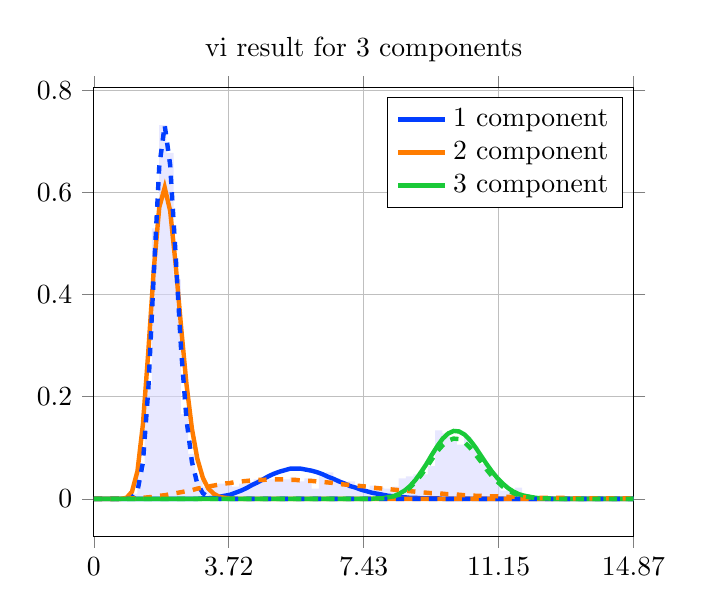 \begin{tikzpicture}
\begin{axis}[title={vi result for 3 components}, yticklabel style={/pgf/number format/fixed,
            /pgf/number format/precision=3}, grid={major}, yminorgrids={true}, tick align={outside}, xtick={0.0,3.717,7.434,11.151,14.868}, xmin={0.0}, xmax={14.868}, scaled y ticks={false}]
    \addplot[ybar interval, fill={blue!15}, forget plot, opacity={0.6}, draw={none}, bar width={5.0e-6}]
        table[row sep={\\}]
        {
            \\
            1.0  0.01  \\
            1.2  0.056  \\
            1.4  0.226  \\
            1.6  0.53  \\
            1.8  0.732  \\
            2.0  0.678  \\
            2.2  0.43  \\
            2.4  0.166  \\
            2.6  0.088  \\
            2.8  0.036  \\
            3.0  0.024  \\
            3.2  0.026  \\
            3.4  0.03  \\
            3.6  0.034  \\
            3.8  0.024  \\
            4.0  0.03  \\
            4.2  0.032  \\
            4.4  0.038  \\
            4.6  0.036  \\
            4.8  0.038  \\
            5.0  0.038  \\
            5.2  0.038  \\
            5.4  0.042  \\
            5.6  0.034  \\
            5.8  0.04  \\
            6.0  0.02  \\
            6.2  0.044  \\
            6.4  0.052  \\
            6.6  0.04  \\
            6.8  0.026  \\
            7.0  0.034  \\
            7.2  0.026  \\
            7.4  0.014  \\
            7.6  0.026  \\
            7.8  0.022  \\
            8.0  0.02  \\
            8.2  0.024  \\
            8.4  0.04  \\
            8.6  0.044  \\
            8.8  0.048  \\
            9.0  0.048  \\
            9.2  0.064  \\
            9.4  0.134  \\
            9.6  0.128  \\
            9.8  0.116  \\
            10.0  0.106  \\
            10.2  0.122  \\
            10.4  0.102  \\
            10.6  0.068  \\
            10.8  0.056  \\
            11.0  0.042  \\
            11.2  0.016  \\
            11.4  0.016  \\
            11.6  0.022  \\
            11.8  0.004  \\
            12.0  0.004  \\
            12.2  0.0  \\
            12.4  0.002  \\
            12.6  0.002  \\
            12.8  0.0  \\
            13.0  0.0  \\
            13.2  0.002  \\
            13.4  0.0  \\
            13.6  0.006  \\
            13.8  0.0  \\
            14.0  0.002  \\
            14.2  0.0  \\
            14.4  0.0  \\
            14.6  0.0  \\
            14.8  0.002  \\
            15.0  0.0  \\
        }
        ;
    \addplot[style={{ultra thick}}, color={rgb,1:red,0.008;green,0.243;blue,1.0}]
        table[row sep={\\}]
        {
            \\
            0.0  0.0  \\
            0.15  1.911e-34  \\
            0.3  2.979e-26  \\
            0.451  1.347e-21  \\
            0.601  2.168e-18  \\
            0.751  5.612e-16  \\
            0.901  4.573e-14  \\
            1.051  1.679e-12  \\
            1.201  3.436e-11  \\
            1.352  4.504e-10  \\
            1.502  4.153e-9  \\
            1.652  2.881e-8  \\
            1.802  1.58e-7  \\
            1.952  7.112e-7  \\
            2.103  2.707e-6  \\
            2.253  8.912e-6  \\
            2.403  2.586e-5  \\
            2.553  6.719e-5  \\
            2.703  0.0  \\
            2.853  0.0  \\
            3.004  0.001  \\
            3.154  0.001  \\
            3.304  0.002  \\
            3.454  0.004  \\
            3.604  0.006  \\
            3.755  0.008  \\
            3.905  0.012  \\
            4.055  0.016  \\
            4.205  0.021  \\
            4.355  0.027  \\
            4.505  0.032  \\
            4.656  0.038  \\
            4.806  0.044  \\
            4.956  0.049  \\
            5.106  0.053  \\
            5.256  0.056  \\
            5.407  0.059  \\
            5.557  0.059  \\
            5.707  0.059  \\
            5.857  0.057  \\
            6.007  0.055  \\
            6.157  0.052  \\
            6.308  0.048  \\
            6.458  0.043  \\
            6.608  0.039  \\
            6.758  0.034  \\
            6.908  0.03  \\
            7.059  0.025  \\
            7.209  0.022  \\
            7.359  0.018  \\
            7.509  0.015  \\
            7.659  0.012  \\
            7.809  0.01  \\
            7.96  0.008  \\
            8.11  0.006  \\
            8.26  0.005  \\
            8.41  0.004  \\
            8.56  0.003  \\
            8.711  0.002  \\
            8.861  0.002  \\
            9.011  0.001  \\
            9.161  0.001  \\
            9.311  0.001  \\
            9.461  0.001  \\
            9.612  0.0  \\
            9.762  0.0  \\
            9.912  0.0  \\
            10.062  0.0  \\
            10.212  9.996e-5  \\
            10.363  7.054e-5  \\
            10.513  4.949e-5  \\
            10.663  3.452e-5  \\
            10.813  2.394e-5  \\
            10.963  1.652e-5  \\
            11.113  1.133e-5  \\
            11.264  7.736e-6  \\
            11.414  5.254e-6  \\
            11.564  3.551e-6  \\
            11.714  2.389e-6  \\
            11.864  1.599e-6  \\
            12.014  1.066e-6  \\
            12.165  7.074e-7  \\
            12.315  4.674e-7  \\
            12.465  3.075e-7  \\
            12.615  2.015e-7  \\
            12.765  1.315e-7  \\
            12.916  8.547e-8  \\
            13.066  5.535e-8  \\
            13.216  3.571e-8  \\
            13.366  2.295e-8  \\
            13.516  1.47e-8  \\
            13.666  9.383e-9  \\
            13.817  5.969e-9  \\
            13.967  3.784e-9  \\
            14.117  2.391e-9  \\
            14.267  1.506e-9  \\
            14.417  9.456e-10  \\
            14.568  5.919e-10  \\
            14.718  3.694e-10  \\
            14.868  2.299e-10  \\
        }
        ;
    \addlegendentry {1 component}
    \addplot[style={{ultra thick}}, color={rgb,1:red,1.0;green,0.486;blue,0.0}]
        table[row sep={\\}]
        {
            \\
            0.0  0.0  \\
            0.15  2.572e-18  \\
            0.3  8.832e-12  \\
            0.451  2.684e-8  \\
            0.601  4.585e-6  \\
            0.751  0.0  \\
            0.901  0.002  \\
            1.051  0.014  \\
            1.201  0.054  \\
            1.352  0.146  \\
            1.502  0.29  \\
            1.652  0.45  \\
            1.802  0.571  \\
            1.952  0.61  \\
            2.103  0.564  \\
            2.253  0.46  \\
            2.403  0.337  \\
            2.553  0.224  \\
            2.703  0.137  \\
            2.853  0.078  \\
            3.004  0.041  \\
            3.154  0.02  \\
            3.304  0.01  \\
            3.454  0.004  \\
            3.604  0.002  \\
            3.755  0.001  \\
            3.905  0.0  \\
            4.055  0.0  \\
            4.205  4.167e-5  \\
            4.355  1.485e-5  \\
            4.505  5.14e-6  \\
            4.656  1.731e-6  \\
            4.806  5.686e-7  \\
            4.956  1.823e-7  \\
            5.106  5.716e-8  \\
            5.256  1.755e-8  \\
            5.407  5.28e-9  \\
            5.557  1.559e-9  \\
            5.707  4.522e-10  \\
            5.857  1.289e-10  \\
            6.007  3.619e-11  \\
            6.157  1.0e-11  \\
            6.308  2.724e-12  \\
            6.458  7.318e-13  \\
            6.608  1.94e-13  \\
            6.758  5.079e-14  \\
            6.908  1.314e-14  \\
            7.059  3.359e-15  \\
            7.209  8.493e-16  \\
            7.359  2.125e-16  \\
            7.509  5.262e-17  \\
            7.659  1.291e-17  \\
            7.809  3.136e-18  \\
            7.96  7.549e-19  \\
            8.11  1.802e-19  \\
            8.26  4.265e-20  \\
            8.41  1.001e-20  \\
            8.56  2.333e-21  \\
            8.711  5.394e-22  \\
            8.861  1.238e-22  \\
            9.011  2.822e-23  \\
            9.161  6.389e-24  \\
            9.311  1.437e-24  \\
            9.461  3.211e-25  \\
            9.612  7.133e-26  \\
            9.762  1.575e-26  \\
            9.912  3.457e-27  \\
            10.062  7.547e-28  \\
            10.212  1.638e-28  \\
            10.363  3.538e-29  \\
            10.513  7.603e-30  \\
            10.663  1.625e-30  \\
            10.813  3.458e-31  \\
            10.963  7.322e-32  \\
            11.113  1.543e-32  \\
            11.264  3.239e-33  \\
            11.414  6.767e-34  \\
            11.564  1.408e-34  \\
            11.714  2.917e-35  \\
            11.864  6.02e-36  \\
            12.014  1.237e-36  \\
            12.165  2.534e-37  \\
            12.315  5.17e-38  \\
            12.465  1.051e-38  \\
            12.615  2.129e-39  \\
            12.765  4.297e-40  \\
            12.916  8.644e-41  \\
            13.066  1.733e-41  \\
            13.216  3.464e-42  \\
            13.366  6.902e-43  \\
            13.516  1.371e-43  \\
            13.666  2.714e-44  \\
            13.817  5.359e-45  \\
            13.967  1.055e-45  \\
            14.117  2.071e-46  \\
            14.267  4.055e-47  \\
            14.417  7.917e-48  \\
            14.568  1.542e-48  \\
            14.718  2.994e-49  \\
            14.868  5.8e-50  \\
        }
        ;
    \addlegendentry {2 component}
    \addplot[style={{ultra thick}}, color={rgb,1:red,0.102;green,0.788;blue,0.22}]
        table[row sep={\\}]
        {
            \\
            0.0  0.0  \\
            0.15  1.245e-270  \\
            0.3  8.269e-214  \\
            0.451  4.289e-181  \\
            0.601  3.001e-158  \\
            0.751  8.201e-141  \\
            0.901  8.505e-127  \\
            1.051  3.844e-115  \\
            1.201  3.252e-105  \\
            1.352  1.317e-96  \\
            1.502  4.857e-89  \\
            1.652  2.575e-82  \\
            1.802  2.753e-76  \\
            1.952  7.67e-71  \\
            2.103  6.8e-66  \\
            2.253  2.247e-61  \\
            2.403  3.143e-57  \\
            2.553  2.066e-53  \\
            2.703  6.959e-50  \\
            2.853  1.291e-46  \\
            3.004  1.402e-43  \\
            3.154  9.395e-41  \\
            3.304  4.062e-38  \\
            3.454  1.179e-35  \\
            3.604  2.373e-33  \\
            3.755  3.418e-31  \\
            3.905  3.614e-29  \\
            4.055  2.872e-27  \\
            4.205  1.751e-25  \\
            4.355  8.345e-24  \\
            4.505  3.162e-22  \\
            4.656  9.666e-21  \\
            4.806  2.417e-19  \\
            4.956  5.006e-18  \\
            5.106  8.684e-17  \\
            5.256  1.275e-15  \\
            5.407  1.598e-14  \\
            5.557  1.727e-13  \\
            5.707  1.62e-12  \\
            5.857  1.33e-11  \\
            6.007  9.617e-11  \\
            6.157  6.164e-10  \\
            6.308  3.522e-9  \\
            6.458  1.804e-8  \\
            6.608  8.322e-8  \\
            6.758  3.475e-7  \\
            6.908  1.319e-6  \\
            7.059  4.572e-6  \\
            7.209  1.452e-5  \\
            7.359  4.24e-5  \\
            7.509  0.0  \\
            7.659  0.0  \\
            7.809  0.001  \\
            7.96  0.001  \\
            8.11  0.003  \\
            8.26  0.005  \\
            8.41  0.01  \\
            8.56  0.016  \\
            8.711  0.025  \\
            8.861  0.037  \\
            9.011  0.052  \\
            9.161  0.068  \\
            9.311  0.086  \\
            9.461  0.103  \\
            9.612  0.118  \\
            9.762  0.128  \\
            9.912  0.133  \\
            10.062  0.132  \\
            10.212  0.126  \\
            10.363  0.115  \\
            10.513  0.101  \\
            10.663  0.085  \\
            10.813  0.069  \\
            10.963  0.054  \\
            11.113  0.041  \\
            11.264  0.03  \\
            11.414  0.021  \\
            11.564  0.014  \\
            11.714  0.009  \\
            11.864  0.006  \\
            12.014  0.004  \\
            12.165  0.002  \\
            12.315  0.001  \\
            12.465  0.001  \\
            12.615  0.0  \\
            12.765  0.0  \\
            12.916  0.0  \\
            13.066  5.797e-5  \\
            13.216  2.874e-5  \\
            13.366  1.39e-5  \\
            13.516  6.56e-6  \\
            13.666  3.023e-6  \\
            13.817  1.361e-6  \\
            13.967  5.989e-7  \\
            14.117  2.577e-7  \\
            14.267  1.085e-7  \\
            14.417  4.473e-8  \\
            14.568  1.805e-8  \\
            14.718  7.139e-9  \\
            14.868  2.767e-9  \\
        }
        ;
    \addlegendentry {3 component}
    \addplot[style={{ultra thick, dashed}}, color={rgb,1:red,0.008;green,0.243;blue,1.0}]
        table[row sep={\\}]
        {
            \\
            0.0  0.0  \\
            0.15  1.187e-28  \\
            0.3  3.238e-18  \\
            0.451  1.184e-12  \\
            0.601  4.38e-9  \\
            0.751  1.308e-6  \\
            0.901  7.945e-5  \\
            1.051  0.002  \\
            1.201  0.015  \\
            1.352  0.071  \\
            1.502  0.216  \\
            1.652  0.441  \\
            1.802  0.651  \\
            1.952  0.732  \\
            2.103  0.654  \\
            2.253  0.478  \\
            2.403  0.294  \\
            2.553  0.155  \\
            2.703  0.072  \\
            2.853  0.029  \\
            3.004  0.011  \\
            3.154  0.004  \\
            3.304  0.001  \\
            3.454  0.0  \\
            3.604  7.947e-5  \\
            3.755  1.937e-5  \\
            3.905  4.436e-6  \\
            4.055  9.59e-7  \\
            4.205  1.965e-7  \\
            4.355  3.83e-8  \\
            4.505  7.128e-9  \\
            4.656  1.27e-9  \\
            4.806  2.174e-10  \\
            4.956  3.58e-11  \\
            5.106  5.69e-12  \\
            5.256  8.742e-13  \\
            5.407  1.301e-13  \\
            5.557  1.879e-14  \\
            5.707  2.637e-15  \\
            5.857  3.603e-16  \\
            6.007  4.798e-17  \\
            6.157  6.234e-18  \\
            6.308  7.916e-19  \\
            6.458  9.83e-20  \\
            6.608  1.195e-20  \\
            6.758  1.425e-21  \\
            6.908  1.665e-22  \\
            7.059  1.911e-23  \\
            7.209  2.155e-24  \\
            7.359  2.389e-25  \\
            7.509  2.606e-26  \\
            7.659  2.798e-27  \\
            7.809  2.96e-28  \\
            7.96  3.087e-29  \\
            8.11  3.174e-30  \\
            8.26  3.221e-31  \\
            8.41  3.226e-32  \\
            8.56  3.192e-33  \\
            8.711  3.12e-34  \\
            8.861  3.015e-35  \\
            9.011  2.88e-36  \\
            9.161  2.722e-37  \\
            9.311  2.546e-38  \\
            9.461  2.357e-39  \\
            9.612  2.161e-40  \\
            9.762  1.963e-41  \\
            9.912  1.766e-42  \\
            10.062  1.575e-43  \\
            10.212  1.392e-44  \\
            10.363  1.22e-45  \\
            10.513  1.061e-46  \\
            10.663  9.153e-48  \\
            10.813  7.835e-49  \\
            10.963  6.656e-50  \\
            11.113  5.613e-51  \\
            11.264  4.7e-52  \\
            11.414  3.908e-53  \\
            11.564  3.228e-54  \\
            11.714  2.648e-55  \\
            11.864  2.159e-56  \\
            12.014  1.749e-57  \\
            12.165  1.409e-58  \\
            12.315  1.128e-59  \\
            12.465  8.976e-61  \\
            12.615  7.103e-62  \\
            12.765  5.59e-63  \\
            12.916  4.376e-64  \\
            13.066  3.408e-65  \\
            13.216  2.64e-66  \\
            13.366  2.035e-67  \\
            13.516  1.561e-68  \\
            13.666  1.191e-69  \\
            13.817  9.05e-71  \\
            13.967  6.844e-72  \\
            14.117  5.152e-73  \\
            14.267  3.862e-74  \\
            14.417  2.882e-75  \\
            14.568  2.142e-76  \\
            14.718  1.585e-77  \\
            14.868  1.168e-78  \\
        }
        ;
    \addplot[style={{ultra thick, dashed}}, color={rgb,1:red,1.0;green,0.486;blue,0.0}]
        table[row sep={\\}]
        {
            \\
            0.0  0.0  \\
            0.15  1.181e-7  \\
            0.3  3.253e-6  \\
            0.451  2.126e-5  \\
            0.601  7.708e-5  \\
            0.751  0.0  \\
            0.901  0.0  \\
            1.051  0.001  \\
            1.201  0.001  \\
            1.352  0.002  \\
            1.502  0.003  \\
            1.652  0.004  \\
            1.802  0.006  \\
            1.952  0.007  \\
            2.103  0.009  \\
            2.253  0.011  \\
            2.403  0.013  \\
            2.553  0.015  \\
            2.703  0.017  \\
            2.853  0.02  \\
            3.004  0.022  \\
            3.154  0.024  \\
            3.304  0.026  \\
            3.454  0.028  \\
            3.604  0.03  \\
            3.755  0.031  \\
            3.905  0.033  \\
            4.055  0.034  \\
            4.205  0.035  \\
            4.355  0.036  \\
            4.505  0.037  \\
            4.656  0.037  \\
            4.806  0.038  \\
            4.956  0.038  \\
            5.106  0.038  \\
            5.256  0.038  \\
            5.407  0.037  \\
            5.557  0.037  \\
            5.707  0.036  \\
            5.857  0.035  \\
            6.007  0.035  \\
            6.157  0.034  \\
            6.308  0.033  \\
            6.458  0.032  \\
            6.608  0.031  \\
            6.758  0.029  \\
            6.908  0.028  \\
            7.059  0.027  \\
            7.209  0.026  \\
            7.359  0.025  \\
            7.509  0.024  \\
            7.659  0.022  \\
            7.809  0.021  \\
            7.96  0.02  \\
            8.11  0.019  \\
            8.26  0.018  \\
            8.41  0.017  \\
            8.56  0.016  \\
            8.711  0.015  \\
            8.861  0.014  \\
            9.011  0.013  \\
            9.161  0.012  \\
            9.311  0.011  \\
            9.461  0.011  \\
            9.612  0.01  \\
            9.762  0.009  \\
            9.912  0.009  \\
            10.062  0.008  \\
            10.212  0.007  \\
            10.363  0.007  \\
            10.513  0.006  \\
            10.663  0.006  \\
            10.813  0.005  \\
            10.963  0.005  \\
            11.113  0.005  \\
            11.264  0.004  \\
            11.414  0.004  \\
            11.564  0.004  \\
            11.714  0.003  \\
            11.864  0.003  \\
            12.014  0.003  \\
            12.165  0.002  \\
            12.315  0.002  \\
            12.465  0.002  \\
            12.615  0.002  \\
            12.765  0.002  \\
            12.916  0.002  \\
            13.066  0.001  \\
            13.216  0.001  \\
            13.366  0.001  \\
            13.516  0.001  \\
            13.666  0.001  \\
            13.817  0.001  \\
            13.967  0.001  \\
            14.117  0.001  \\
            14.267  0.001  \\
            14.417  0.001  \\
            14.568  0.001  \\
            14.718  0.001  \\
            14.868  0.0  \\
        }
        ;
    \addplot[style={{ultra thick, dashed}}, color={rgb,1:red,0.102;green,0.788;blue,0.22}]
        table[row sep={\\}]
        {
            \\
            0.0  0.0  \\
            0.15  5.943e-279  \\
            0.3  2.369e-220  \\
            0.451  1.295e-186  \\
            0.601  4.684e-163  \\
            0.751  4.48e-145  \\
            0.901  1.27e-130  \\
            1.051  1.324e-118  \\
            1.201  2.279e-108  \\
            1.352  1.709e-99  \\
            1.502  1.081e-91  \\
            1.652  9.26e-85  \\
            1.802  1.521e-78  \\
            1.952  6.241e-73  \\
            2.103  7.863e-68  \\
            2.253  3.579e-63  \\
            2.403  6.715e-59  \\
            2.553  5.782e-55  \\
            2.703  2.497e-51  \\
            2.853  5.831e-48  \\
            3.004  7.84e-45  \\
            3.154  6.405e-42  \\
            3.304  3.331e-39  \\
            3.454  1.148e-36  \\
            3.604  2.714e-34  \\
            3.755  4.541e-32  \\
            3.905  5.525e-30  \\
            4.055  5.007e-28  \\
            4.205  3.453e-26  \\
            4.355  1.847e-24  \\
            4.505  7.797e-23  \\
            4.656  2.638e-21  \\
            4.806  7.256e-20  \\
            4.956  1.643e-18  \\
            5.106  3.099e-17  \\
            5.256  4.921e-16  \\
            5.407  6.641e-15  \\
            5.557  7.686e-14  \\
            5.707  7.692e-13  \\
            5.857  6.707e-12  \\
            6.007  5.13e-11  \\
            6.157  3.465e-10  \\
            6.308  2.079e-9  \\
            6.458  1.114e-8  \\
            6.608  5.364e-8  \\
            6.758  2.329e-7  \\
            6.908  9.168e-7  \\
            7.059  3.285e-6  \\
            7.209  1.075e-5  \\
            7.359  3.229e-5  \\
            7.509  8.926e-5  \\
            7.659  0.0  \\
            7.809  0.001  \\
            7.96  0.001  \\
            8.11  0.002  \\
            8.26  0.005  \\
            8.41  0.008  \\
            8.56  0.014  \\
            8.711  0.022  \\
            8.861  0.033  \\
            9.011  0.046  \\
            9.161  0.061  \\
            9.311  0.077  \\
            9.461  0.093  \\
            9.612  0.105  \\
            9.762  0.114  \\
            9.912  0.118  \\
            10.062  0.117  \\
            10.212  0.111  \\
            10.363  0.1  \\
            10.513  0.087  \\
            10.663  0.073  \\
            10.813  0.058  \\
            10.963  0.045  \\
            11.113  0.034  \\
            11.264  0.024  \\
            11.414  0.017  \\
            11.564  0.011  \\
            11.714  0.007  \\
            11.864  0.005  \\
            12.014  0.003  \\
            12.165  0.002  \\
            12.315  0.001  \\
            12.465  0.001  \\
            12.615  0.0  \\
            12.765  0.0  \\
            12.916  7.251e-5  \\
            13.066  3.59e-5  \\
            13.216  1.731e-5  \\
            13.366  8.136e-6  \\
            13.516  3.729e-6  \\
            13.666  1.668e-6  \\
            13.817  7.281e-7  \\
            13.967  3.105e-7  \\
            14.117  1.294e-7  \\
            14.267  5.273e-8  \\
            14.417  2.102e-8  \\
            14.568  8.198e-9  \\
            14.718  3.131e-9  \\
            14.868  1.171e-9  \\
        }
        ;
\end{axis}
\end{tikzpicture}
